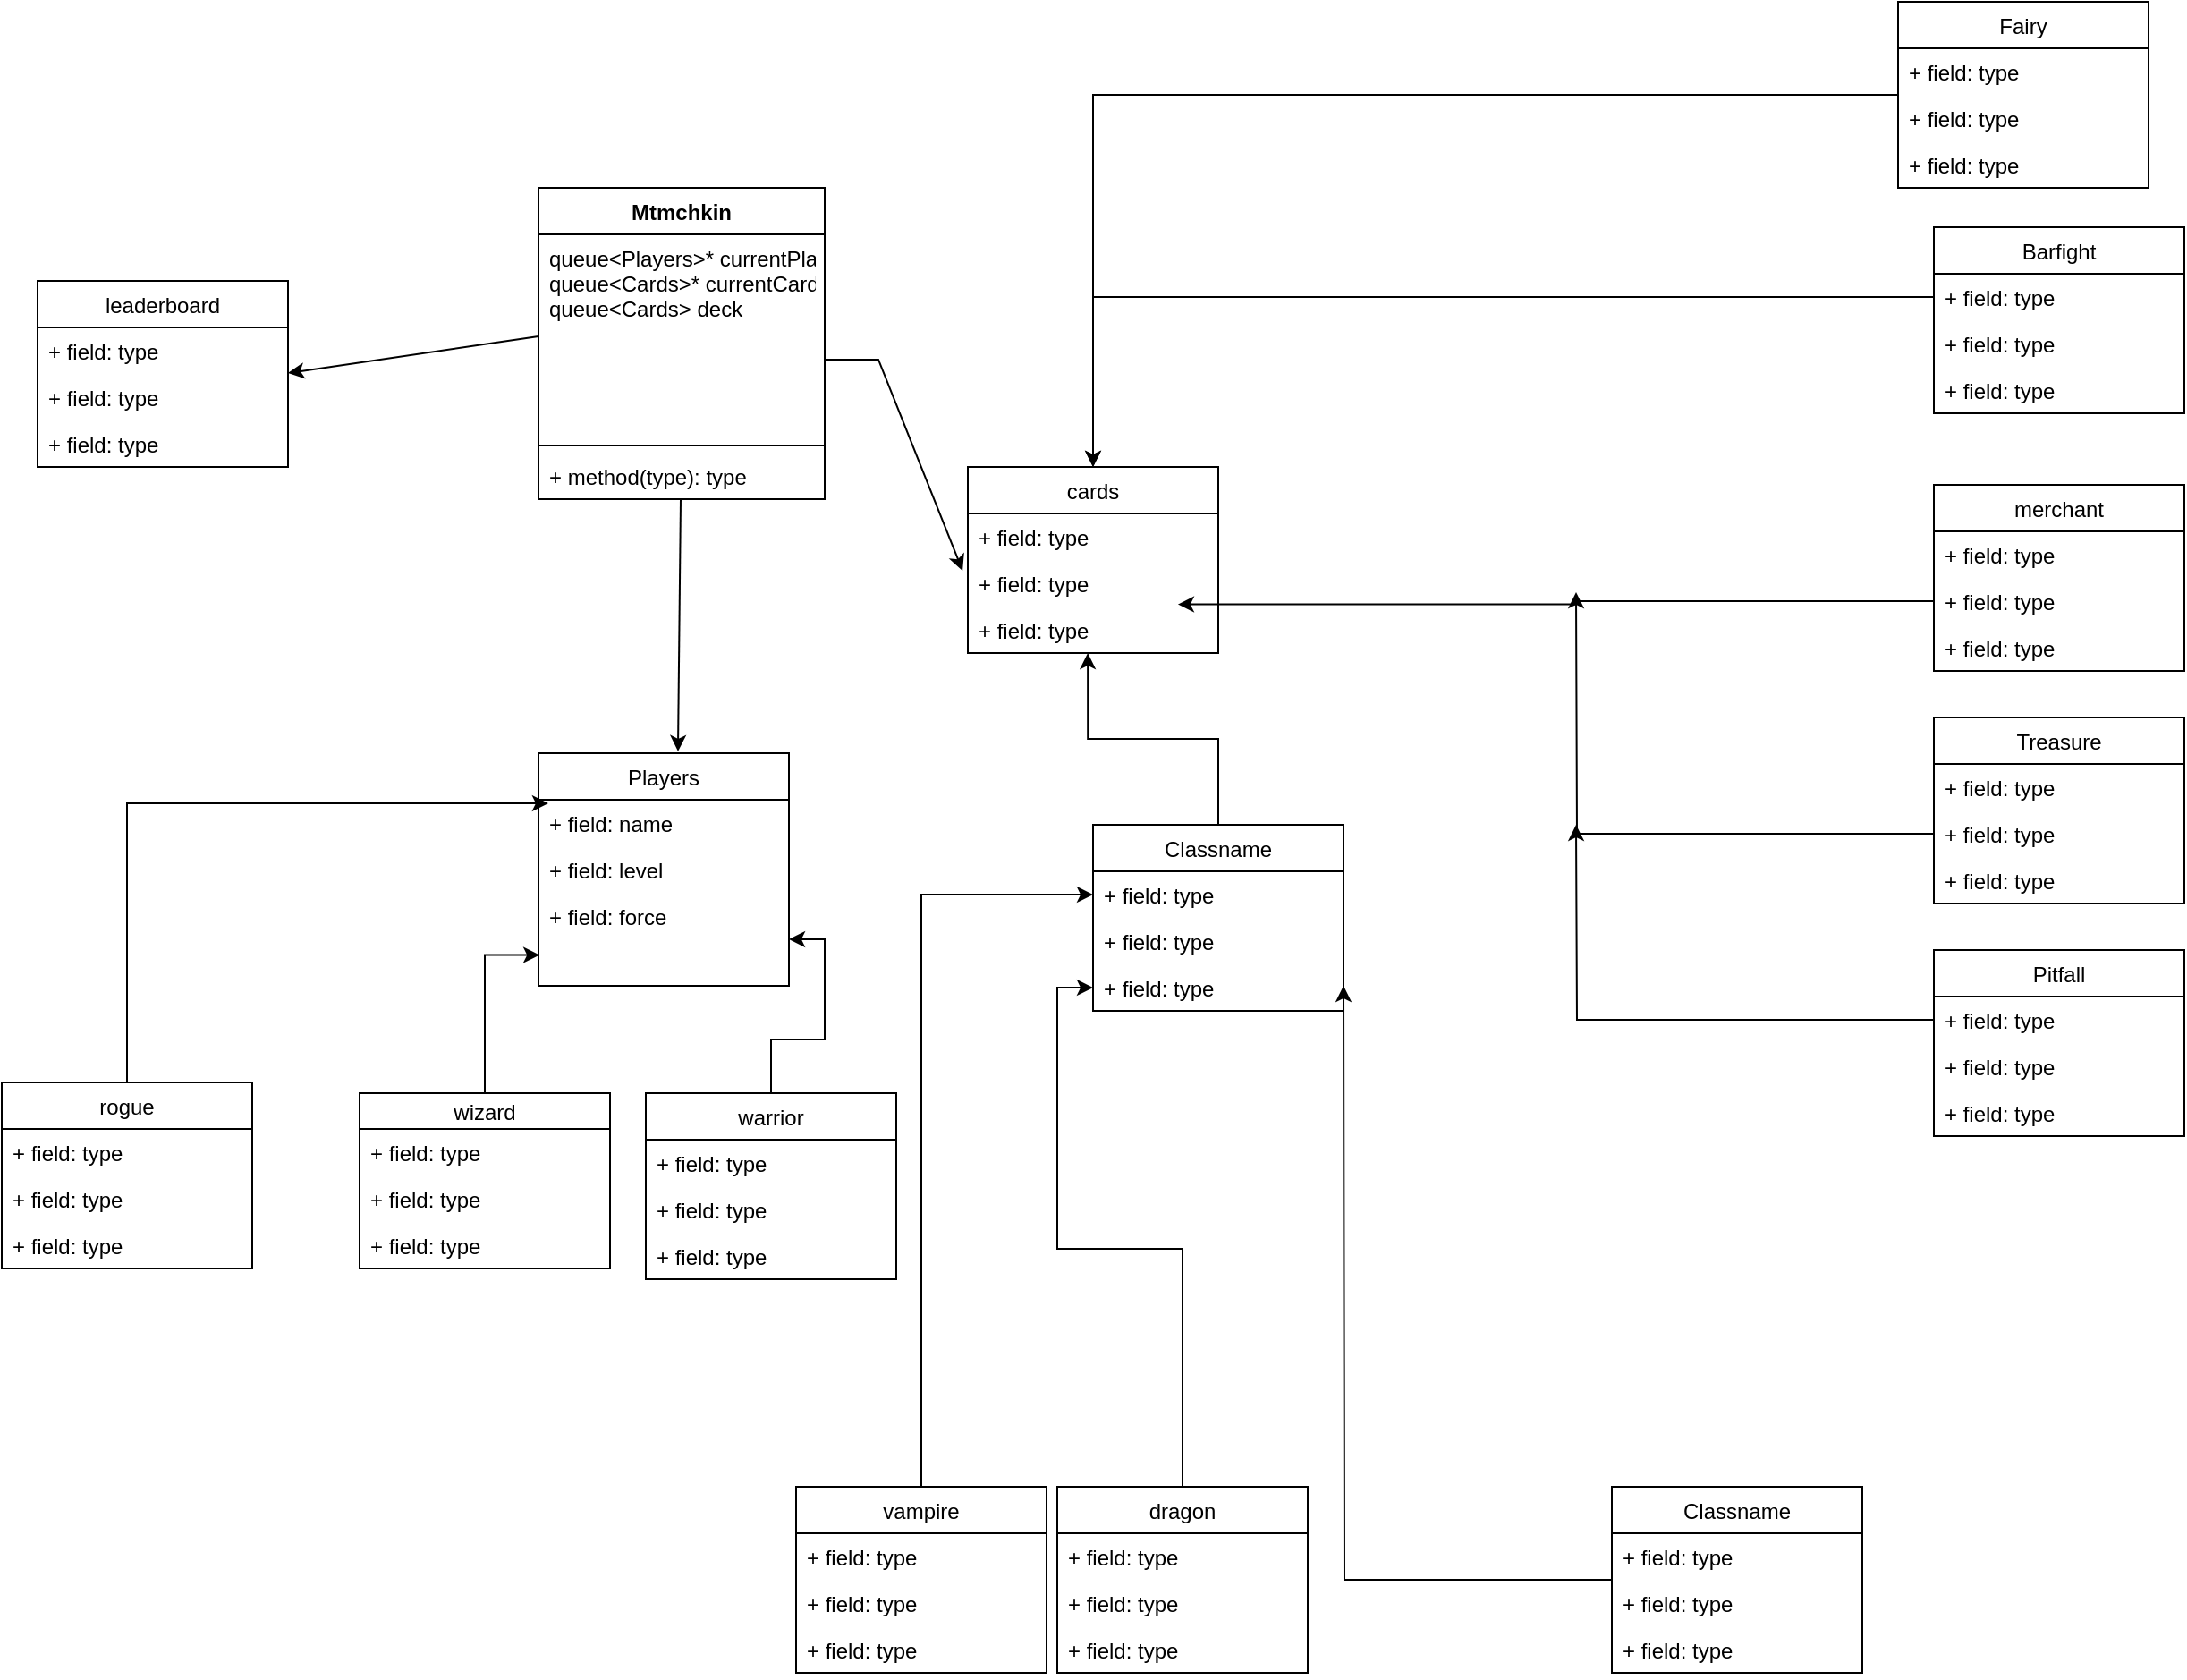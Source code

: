<mxfile version="20.0.0" type="github">
  <diagram id="4wzTn6dpdVseDMfgccRy" name="Page-1">
    <mxGraphModel dx="2249" dy="1949" grid="1" gridSize="10" guides="1" tooltips="1" connect="1" arrows="1" fold="1" page="1" pageScale="1" pageWidth="827" pageHeight="1169" math="0" shadow="0">
      <root>
        <mxCell id="0" />
        <mxCell id="1" parent="0" />
        <mxCell id="81CmifObGXIKuu-rGYJU-3" value="Mtmchkin" style="swimlane;fontStyle=1;align=center;verticalAlign=top;childLayout=stackLayout;horizontal=1;startSize=26;horizontalStack=0;resizeParent=1;resizeParentMax=0;resizeLast=0;collapsible=1;marginBottom=0;" parent="1" vertex="1">
          <mxGeometry x="200" y="-126" width="160" height="174" as="geometry">
            <mxRectangle x="200" y="-126" width="90" height="26" as="alternateBounds" />
          </mxGeometry>
        </mxCell>
        <mxCell id="81CmifObGXIKuu-rGYJU-4" value="queue&lt;Players&gt;* currentPlayer&#xa;queue&lt;Cards&gt;* currentCard&#xa;queue&lt;Cards&gt; deck&#xa;&#xa;" style="text;strokeColor=none;fillColor=none;align=left;verticalAlign=top;spacingLeft=4;spacingRight=4;overflow=hidden;rotatable=0;points=[[0,0.5],[1,0.5]];portConstraint=eastwest;" parent="81CmifObGXIKuu-rGYJU-3" vertex="1">
          <mxGeometry y="26" width="160" height="114" as="geometry" />
        </mxCell>
        <mxCell id="81CmifObGXIKuu-rGYJU-5" value="" style="line;strokeWidth=1;fillColor=none;align=left;verticalAlign=middle;spacingTop=-1;spacingLeft=3;spacingRight=3;rotatable=0;labelPosition=right;points=[];portConstraint=eastwest;" parent="81CmifObGXIKuu-rGYJU-3" vertex="1">
          <mxGeometry y="140" width="160" height="8" as="geometry" />
        </mxCell>
        <mxCell id="81CmifObGXIKuu-rGYJU-6" value="+ method(type): type" style="text;strokeColor=none;fillColor=none;align=left;verticalAlign=top;spacingLeft=4;spacingRight=4;overflow=hidden;rotatable=0;points=[[0,0.5],[1,0.5]];portConstraint=eastwest;" parent="81CmifObGXIKuu-rGYJU-3" vertex="1">
          <mxGeometry y="148" width="160" height="26" as="geometry" />
        </mxCell>
        <mxCell id="81CmifObGXIKuu-rGYJU-7" value="Players" style="swimlane;fontStyle=0;childLayout=stackLayout;horizontal=1;startSize=26;fillColor=none;horizontalStack=0;resizeParent=1;resizeParentMax=0;resizeLast=0;collapsible=1;marginBottom=0;" parent="1" vertex="1">
          <mxGeometry x="200" y="190" width="140" height="130" as="geometry" />
        </mxCell>
        <mxCell id="81CmifObGXIKuu-rGYJU-8" value="+ field: name" style="text;strokeColor=none;fillColor=none;align=left;verticalAlign=top;spacingLeft=4;spacingRight=4;overflow=hidden;rotatable=0;points=[[0,0.5],[1,0.5]];portConstraint=eastwest;" parent="81CmifObGXIKuu-rGYJU-7" vertex="1">
          <mxGeometry y="26" width="140" height="26" as="geometry" />
        </mxCell>
        <mxCell id="81CmifObGXIKuu-rGYJU-9" value="+ field: level" style="text;strokeColor=none;fillColor=none;align=left;verticalAlign=top;spacingLeft=4;spacingRight=4;overflow=hidden;rotatable=0;points=[[0,0.5],[1,0.5]];portConstraint=eastwest;" parent="81CmifObGXIKuu-rGYJU-7" vertex="1">
          <mxGeometry y="52" width="140" height="26" as="geometry" />
        </mxCell>
        <mxCell id="81CmifObGXIKuu-rGYJU-10" value="+ field: force" style="text;strokeColor=none;fillColor=none;align=left;verticalAlign=top;spacingLeft=4;spacingRight=4;overflow=hidden;rotatable=0;points=[[0,0.5],[1,0.5]];portConstraint=eastwest;" parent="81CmifObGXIKuu-rGYJU-7" vertex="1">
          <mxGeometry y="78" width="140" height="52" as="geometry" />
        </mxCell>
        <mxCell id="81CmifObGXIKuu-rGYJU-12" value="cards" style="swimlane;fontStyle=0;childLayout=stackLayout;horizontal=1;startSize=26;fillColor=none;horizontalStack=0;resizeParent=1;resizeParentMax=0;resizeLast=0;collapsible=1;marginBottom=0;" parent="1" vertex="1">
          <mxGeometry x="440" y="30" width="140" height="104" as="geometry" />
        </mxCell>
        <mxCell id="81CmifObGXIKuu-rGYJU-13" value="+ field: type" style="text;strokeColor=none;fillColor=none;align=left;verticalAlign=top;spacingLeft=4;spacingRight=4;overflow=hidden;rotatable=0;points=[[0,0.5],[1,0.5]];portConstraint=eastwest;" parent="81CmifObGXIKuu-rGYJU-12" vertex="1">
          <mxGeometry y="26" width="140" height="26" as="geometry" />
        </mxCell>
        <mxCell id="81CmifObGXIKuu-rGYJU-14" value="+ field: type" style="text;strokeColor=none;fillColor=none;align=left;verticalAlign=top;spacingLeft=4;spacingRight=4;overflow=hidden;rotatable=0;points=[[0,0.5],[1,0.5]];portConstraint=eastwest;" parent="81CmifObGXIKuu-rGYJU-12" vertex="1">
          <mxGeometry y="52" width="140" height="26" as="geometry" />
        </mxCell>
        <mxCell id="81CmifObGXIKuu-rGYJU-15" value="+ field: type" style="text;strokeColor=none;fillColor=none;align=left;verticalAlign=top;spacingLeft=4;spacingRight=4;overflow=hidden;rotatable=0;points=[[0,0.5],[1,0.5]];portConstraint=eastwest;" parent="81CmifObGXIKuu-rGYJU-12" vertex="1">
          <mxGeometry y="78" width="140" height="26" as="geometry" />
        </mxCell>
        <mxCell id="81CmifObGXIKuu-rGYJU-16" value="merchant" style="swimlane;fontStyle=0;childLayout=stackLayout;horizontal=1;startSize=26;fillColor=none;horizontalStack=0;resizeParent=1;resizeParentMax=0;resizeLast=0;collapsible=1;marginBottom=0;" parent="1" vertex="1">
          <mxGeometry x="980" y="40" width="140" height="104" as="geometry" />
        </mxCell>
        <mxCell id="81CmifObGXIKuu-rGYJU-17" value="+ field: type" style="text;strokeColor=none;fillColor=none;align=left;verticalAlign=top;spacingLeft=4;spacingRight=4;overflow=hidden;rotatable=0;points=[[0,0.5],[1,0.5]];portConstraint=eastwest;" parent="81CmifObGXIKuu-rGYJU-16" vertex="1">
          <mxGeometry y="26" width="140" height="26" as="geometry" />
        </mxCell>
        <mxCell id="81CmifObGXIKuu-rGYJU-18" value="+ field: type" style="text;strokeColor=none;fillColor=none;align=left;verticalAlign=top;spacingLeft=4;spacingRight=4;overflow=hidden;rotatable=0;points=[[0,0.5],[1,0.5]];portConstraint=eastwest;" parent="81CmifObGXIKuu-rGYJU-16" vertex="1">
          <mxGeometry y="52" width="140" height="26" as="geometry" />
        </mxCell>
        <mxCell id="81CmifObGXIKuu-rGYJU-19" value="+ field: type" style="text;strokeColor=none;fillColor=none;align=left;verticalAlign=top;spacingLeft=4;spacingRight=4;overflow=hidden;rotatable=0;points=[[0,0.5],[1,0.5]];portConstraint=eastwest;" parent="81CmifObGXIKuu-rGYJU-16" vertex="1">
          <mxGeometry y="78" width="140" height="26" as="geometry" />
        </mxCell>
        <mxCell id="81CmifObGXIKuu-rGYJU-20" value="Treasure" style="swimlane;fontStyle=0;childLayout=stackLayout;horizontal=1;startSize=26;fillColor=none;horizontalStack=0;resizeParent=1;resizeParentMax=0;resizeLast=0;collapsible=1;marginBottom=0;" parent="1" vertex="1">
          <mxGeometry x="980" y="170" width="140" height="104" as="geometry" />
        </mxCell>
        <mxCell id="81CmifObGXIKuu-rGYJU-21" value="+ field: type" style="text;strokeColor=none;fillColor=none;align=left;verticalAlign=top;spacingLeft=4;spacingRight=4;overflow=hidden;rotatable=0;points=[[0,0.5],[1,0.5]];portConstraint=eastwest;" parent="81CmifObGXIKuu-rGYJU-20" vertex="1">
          <mxGeometry y="26" width="140" height="26" as="geometry" />
        </mxCell>
        <mxCell id="81CmifObGXIKuu-rGYJU-22" value="+ field: type" style="text;strokeColor=none;fillColor=none;align=left;verticalAlign=top;spacingLeft=4;spacingRight=4;overflow=hidden;rotatable=0;points=[[0,0.5],[1,0.5]];portConstraint=eastwest;" parent="81CmifObGXIKuu-rGYJU-20" vertex="1">
          <mxGeometry y="52" width="140" height="26" as="geometry" />
        </mxCell>
        <mxCell id="81CmifObGXIKuu-rGYJU-23" value="+ field: type" style="text;strokeColor=none;fillColor=none;align=left;verticalAlign=top;spacingLeft=4;spacingRight=4;overflow=hidden;rotatable=0;points=[[0,0.5],[1,0.5]];portConstraint=eastwest;" parent="81CmifObGXIKuu-rGYJU-20" vertex="1">
          <mxGeometry y="78" width="140" height="26" as="geometry" />
        </mxCell>
        <mxCell id="81CmifObGXIKuu-rGYJU-24" value="leaderboard" style="swimlane;fontStyle=0;childLayout=stackLayout;horizontal=1;startSize=26;fillColor=none;horizontalStack=0;resizeParent=1;resizeParentMax=0;resizeLast=0;collapsible=1;marginBottom=0;" parent="1" vertex="1">
          <mxGeometry x="-80" y="-74" width="140" height="104" as="geometry" />
        </mxCell>
        <mxCell id="81CmifObGXIKuu-rGYJU-25" value="+ field: type" style="text;strokeColor=none;fillColor=none;align=left;verticalAlign=top;spacingLeft=4;spacingRight=4;overflow=hidden;rotatable=0;points=[[0,0.5],[1,0.5]];portConstraint=eastwest;" parent="81CmifObGXIKuu-rGYJU-24" vertex="1">
          <mxGeometry y="26" width="140" height="26" as="geometry" />
        </mxCell>
        <mxCell id="81CmifObGXIKuu-rGYJU-26" value="+ field: type" style="text;strokeColor=none;fillColor=none;align=left;verticalAlign=top;spacingLeft=4;spacingRight=4;overflow=hidden;rotatable=0;points=[[0,0.5],[1,0.5]];portConstraint=eastwest;" parent="81CmifObGXIKuu-rGYJU-24" vertex="1">
          <mxGeometry y="52" width="140" height="26" as="geometry" />
        </mxCell>
        <mxCell id="81CmifObGXIKuu-rGYJU-27" value="+ field: type" style="text;strokeColor=none;fillColor=none;align=left;verticalAlign=top;spacingLeft=4;spacingRight=4;overflow=hidden;rotatable=0;points=[[0,0.5],[1,0.5]];portConstraint=eastwest;" parent="81CmifObGXIKuu-rGYJU-24" vertex="1">
          <mxGeometry y="78" width="140" height="26" as="geometry" />
        </mxCell>
        <mxCell id="81CmifObGXIKuu-rGYJU-98" style="edgeStyle=orthogonalEdgeStyle;rounded=0;orthogonalLoop=1;jettySize=auto;html=1;entryX=0.039;entryY=0.077;entryDx=0;entryDy=0;entryPerimeter=0;" parent="1" source="81CmifObGXIKuu-rGYJU-28" target="81CmifObGXIKuu-rGYJU-8" edge="1">
          <mxGeometry relative="1" as="geometry" />
        </mxCell>
        <mxCell id="81CmifObGXIKuu-rGYJU-28" value="rogue" style="swimlane;fontStyle=0;childLayout=stackLayout;horizontal=1;startSize=26;fillColor=none;horizontalStack=0;resizeParent=1;resizeParentMax=0;resizeLast=0;collapsible=1;marginBottom=0;" parent="1" vertex="1">
          <mxGeometry x="-100" y="374" width="140" height="104" as="geometry" />
        </mxCell>
        <mxCell id="81CmifObGXIKuu-rGYJU-29" value="+ field: type" style="text;strokeColor=none;fillColor=none;align=left;verticalAlign=top;spacingLeft=4;spacingRight=4;overflow=hidden;rotatable=0;points=[[0,0.5],[1,0.5]];portConstraint=eastwest;" parent="81CmifObGXIKuu-rGYJU-28" vertex="1">
          <mxGeometry y="26" width="140" height="26" as="geometry" />
        </mxCell>
        <mxCell id="81CmifObGXIKuu-rGYJU-30" value="+ field: type" style="text;strokeColor=none;fillColor=none;align=left;verticalAlign=top;spacingLeft=4;spacingRight=4;overflow=hidden;rotatable=0;points=[[0,0.5],[1,0.5]];portConstraint=eastwest;" parent="81CmifObGXIKuu-rGYJU-28" vertex="1">
          <mxGeometry y="52" width="140" height="26" as="geometry" />
        </mxCell>
        <mxCell id="81CmifObGXIKuu-rGYJU-31" value="+ field: type" style="text;strokeColor=none;fillColor=none;align=left;verticalAlign=top;spacingLeft=4;spacingRight=4;overflow=hidden;rotatable=0;points=[[0,0.5],[1,0.5]];portConstraint=eastwest;" parent="81CmifObGXIKuu-rGYJU-28" vertex="1">
          <mxGeometry y="78" width="140" height="26" as="geometry" />
        </mxCell>
        <mxCell id="81CmifObGXIKuu-rGYJU-97" style="edgeStyle=orthogonalEdgeStyle;rounded=0;orthogonalLoop=1;jettySize=auto;html=1;entryX=0.004;entryY=0.669;entryDx=0;entryDy=0;entryPerimeter=0;" parent="1" source="81CmifObGXIKuu-rGYJU-32" target="81CmifObGXIKuu-rGYJU-10" edge="1">
          <mxGeometry relative="1" as="geometry" />
        </mxCell>
        <mxCell id="81CmifObGXIKuu-rGYJU-32" value="wizard" style="swimlane;fontStyle=0;childLayout=stackLayout;horizontal=1;startSize=20;fillColor=none;horizontalStack=0;resizeParent=1;resizeParentMax=0;resizeLast=0;collapsible=1;marginBottom=0;" parent="1" vertex="1">
          <mxGeometry x="100" y="380" width="140" height="98" as="geometry" />
        </mxCell>
        <mxCell id="81CmifObGXIKuu-rGYJU-33" value="+ field: type" style="text;strokeColor=none;fillColor=none;align=left;verticalAlign=top;spacingLeft=4;spacingRight=4;overflow=hidden;rotatable=0;points=[[0,0.5],[1,0.5]];portConstraint=eastwest;" parent="81CmifObGXIKuu-rGYJU-32" vertex="1">
          <mxGeometry y="20" width="140" height="26" as="geometry" />
        </mxCell>
        <mxCell id="81CmifObGXIKuu-rGYJU-34" value="+ field: type" style="text;strokeColor=none;fillColor=none;align=left;verticalAlign=top;spacingLeft=4;spacingRight=4;overflow=hidden;rotatable=0;points=[[0,0.5],[1,0.5]];portConstraint=eastwest;" parent="81CmifObGXIKuu-rGYJU-32" vertex="1">
          <mxGeometry y="46" width="140" height="26" as="geometry" />
        </mxCell>
        <mxCell id="81CmifObGXIKuu-rGYJU-35" value="+ field: type" style="text;strokeColor=none;fillColor=none;align=left;verticalAlign=top;spacingLeft=4;spacingRight=4;overflow=hidden;rotatable=0;points=[[0,0.5],[1,0.5]];portConstraint=eastwest;" parent="81CmifObGXIKuu-rGYJU-32" vertex="1">
          <mxGeometry y="72" width="140" height="26" as="geometry" />
        </mxCell>
        <mxCell id="81CmifObGXIKuu-rGYJU-96" style="edgeStyle=orthogonalEdgeStyle;rounded=0;orthogonalLoop=1;jettySize=auto;html=1;entryX=1;entryY=0.5;entryDx=0;entryDy=0;" parent="1" source="81CmifObGXIKuu-rGYJU-36" target="81CmifObGXIKuu-rGYJU-10" edge="1">
          <mxGeometry relative="1" as="geometry" />
        </mxCell>
        <mxCell id="81CmifObGXIKuu-rGYJU-36" value="warrior" style="swimlane;fontStyle=0;childLayout=stackLayout;horizontal=1;startSize=26;fillColor=none;horizontalStack=0;resizeParent=1;resizeParentMax=0;resizeLast=0;collapsible=1;marginBottom=0;" parent="1" vertex="1">
          <mxGeometry x="260" y="380" width="140" height="104" as="geometry" />
        </mxCell>
        <mxCell id="81CmifObGXIKuu-rGYJU-37" value="+ field: type" style="text;strokeColor=none;fillColor=none;align=left;verticalAlign=top;spacingLeft=4;spacingRight=4;overflow=hidden;rotatable=0;points=[[0,0.5],[1,0.5]];portConstraint=eastwest;" parent="81CmifObGXIKuu-rGYJU-36" vertex="1">
          <mxGeometry y="26" width="140" height="26" as="geometry" />
        </mxCell>
        <mxCell id="81CmifObGXIKuu-rGYJU-38" value="+ field: type" style="text;strokeColor=none;fillColor=none;align=left;verticalAlign=top;spacingLeft=4;spacingRight=4;overflow=hidden;rotatable=0;points=[[0,0.5],[1,0.5]];portConstraint=eastwest;" parent="81CmifObGXIKuu-rGYJU-36" vertex="1">
          <mxGeometry y="52" width="140" height="26" as="geometry" />
        </mxCell>
        <mxCell id="81CmifObGXIKuu-rGYJU-39" value="+ field: type" style="text;strokeColor=none;fillColor=none;align=left;verticalAlign=top;spacingLeft=4;spacingRight=4;overflow=hidden;rotatable=0;points=[[0,0.5],[1,0.5]];portConstraint=eastwest;" parent="81CmifObGXIKuu-rGYJU-36" vertex="1">
          <mxGeometry y="78" width="140" height="26" as="geometry" />
        </mxCell>
        <mxCell id="81CmifObGXIKuu-rGYJU-42" value="" style="endArrow=classic;html=1;rounded=0;entryX=0.557;entryY=-0.008;entryDx=0;entryDy=0;entryPerimeter=0;" parent="1" edge="1" target="81CmifObGXIKuu-rGYJU-7">
          <mxGeometry width="50" height="50" relative="1" as="geometry">
            <mxPoint x="279.5" y="48" as="sourcePoint" />
            <mxPoint x="279.5" y="98" as="targetPoint" />
            <Array as="points" />
          </mxGeometry>
        </mxCell>
        <mxCell id="81CmifObGXIKuu-rGYJU-43" value="" style="endArrow=classic;html=1;rounded=0;entryX=-0.021;entryY=0.231;entryDx=0;entryDy=0;entryPerimeter=0;" parent="1" edge="1" target="81CmifObGXIKuu-rGYJU-14">
          <mxGeometry width="50" height="50" relative="1" as="geometry">
            <mxPoint x="360" y="-30" as="sourcePoint" />
            <mxPoint x="420" y="-30" as="targetPoint" />
            <Array as="points">
              <mxPoint x="390" y="-30" />
            </Array>
          </mxGeometry>
        </mxCell>
        <mxCell id="81CmifObGXIKuu-rGYJU-44" value="" style="endArrow=classic;html=1;rounded=0;exitX=0;exitY=0.5;exitDx=0;exitDy=0;" parent="1" edge="1" source="81CmifObGXIKuu-rGYJU-4">
          <mxGeometry width="50" height="50" relative="1" as="geometry">
            <mxPoint x="140" y="-22.5" as="sourcePoint" />
            <mxPoint x="60" y="-22.5" as="targetPoint" />
          </mxGeometry>
        </mxCell>
        <mxCell id="81CmifObGXIKuu-rGYJU-57" value="Pitfall" style="swimlane;fontStyle=0;childLayout=stackLayout;horizontal=1;startSize=26;fillColor=none;horizontalStack=0;resizeParent=1;resizeParentMax=0;resizeLast=0;collapsible=1;marginBottom=0;" parent="1" vertex="1">
          <mxGeometry x="980" y="300" width="140" height="104" as="geometry" />
        </mxCell>
        <mxCell id="81CmifObGXIKuu-rGYJU-58" value="+ field: type" style="text;strokeColor=none;fillColor=none;align=left;verticalAlign=top;spacingLeft=4;spacingRight=4;overflow=hidden;rotatable=0;points=[[0,0.5],[1,0.5]];portConstraint=eastwest;" parent="81CmifObGXIKuu-rGYJU-57" vertex="1">
          <mxGeometry y="26" width="140" height="26" as="geometry" />
        </mxCell>
        <mxCell id="81CmifObGXIKuu-rGYJU-59" value="+ field: type" style="text;strokeColor=none;fillColor=none;align=left;verticalAlign=top;spacingLeft=4;spacingRight=4;overflow=hidden;rotatable=0;points=[[0,0.5],[1,0.5]];portConstraint=eastwest;" parent="81CmifObGXIKuu-rGYJU-57" vertex="1">
          <mxGeometry y="52" width="140" height="26" as="geometry" />
        </mxCell>
        <mxCell id="81CmifObGXIKuu-rGYJU-60" value="+ field: type" style="text;strokeColor=none;fillColor=none;align=left;verticalAlign=top;spacingLeft=4;spacingRight=4;overflow=hidden;rotatable=0;points=[[0,0.5],[1,0.5]];portConstraint=eastwest;" parent="81CmifObGXIKuu-rGYJU-57" vertex="1">
          <mxGeometry y="78" width="140" height="26" as="geometry" />
        </mxCell>
        <mxCell id="81CmifObGXIKuu-rGYJU-61" value="Barfight" style="swimlane;fontStyle=0;childLayout=stackLayout;horizontal=1;startSize=26;fillColor=none;horizontalStack=0;resizeParent=1;resizeParentMax=0;resizeLast=0;collapsible=1;marginBottom=0;" parent="1" vertex="1">
          <mxGeometry x="980" y="-104" width="140" height="104" as="geometry" />
        </mxCell>
        <mxCell id="81CmifObGXIKuu-rGYJU-62" value="+ field: type" style="text;strokeColor=none;fillColor=none;align=left;verticalAlign=top;spacingLeft=4;spacingRight=4;overflow=hidden;rotatable=0;points=[[0,0.5],[1,0.5]];portConstraint=eastwest;" parent="81CmifObGXIKuu-rGYJU-61" vertex="1">
          <mxGeometry y="26" width="140" height="26" as="geometry" />
        </mxCell>
        <mxCell id="81CmifObGXIKuu-rGYJU-63" value="+ field: type" style="text;strokeColor=none;fillColor=none;align=left;verticalAlign=top;spacingLeft=4;spacingRight=4;overflow=hidden;rotatable=0;points=[[0,0.5],[1,0.5]];portConstraint=eastwest;" parent="81CmifObGXIKuu-rGYJU-61" vertex="1">
          <mxGeometry y="52" width="140" height="26" as="geometry" />
        </mxCell>
        <mxCell id="81CmifObGXIKuu-rGYJU-64" value="+ field: type" style="text;strokeColor=none;fillColor=none;align=left;verticalAlign=top;spacingLeft=4;spacingRight=4;overflow=hidden;rotatable=0;points=[[0,0.5],[1,0.5]];portConstraint=eastwest;" parent="81CmifObGXIKuu-rGYJU-61" vertex="1">
          <mxGeometry y="78" width="140" height="26" as="geometry" />
        </mxCell>
        <mxCell id="81CmifObGXIKuu-rGYJU-69" style="edgeStyle=orthogonalEdgeStyle;rounded=0;orthogonalLoop=1;jettySize=auto;html=1;" parent="1" source="81CmifObGXIKuu-rGYJU-65" target="81CmifObGXIKuu-rGYJU-12" edge="1">
          <mxGeometry relative="1" as="geometry" />
        </mxCell>
        <mxCell id="81CmifObGXIKuu-rGYJU-65" value="Fairy" style="swimlane;fontStyle=0;childLayout=stackLayout;horizontal=1;startSize=26;fillColor=none;horizontalStack=0;resizeParent=1;resizeParentMax=0;resizeLast=0;collapsible=1;marginBottom=0;" parent="1" vertex="1">
          <mxGeometry x="960" y="-230" width="140" height="104" as="geometry" />
        </mxCell>
        <mxCell id="81CmifObGXIKuu-rGYJU-66" value="+ field: type" style="text;strokeColor=none;fillColor=none;align=left;verticalAlign=top;spacingLeft=4;spacingRight=4;overflow=hidden;rotatable=0;points=[[0,0.5],[1,0.5]];portConstraint=eastwest;" parent="81CmifObGXIKuu-rGYJU-65" vertex="1">
          <mxGeometry y="26" width="140" height="26" as="geometry" />
        </mxCell>
        <mxCell id="81CmifObGXIKuu-rGYJU-67" value="+ field: type" style="text;strokeColor=none;fillColor=none;align=left;verticalAlign=top;spacingLeft=4;spacingRight=4;overflow=hidden;rotatable=0;points=[[0,0.5],[1,0.5]];portConstraint=eastwest;" parent="81CmifObGXIKuu-rGYJU-65" vertex="1">
          <mxGeometry y="52" width="140" height="26" as="geometry" />
        </mxCell>
        <mxCell id="81CmifObGXIKuu-rGYJU-68" value="+ field: type" style="text;strokeColor=none;fillColor=none;align=left;verticalAlign=top;spacingLeft=4;spacingRight=4;overflow=hidden;rotatable=0;points=[[0,0.5],[1,0.5]];portConstraint=eastwest;" parent="81CmifObGXIKuu-rGYJU-65" vertex="1">
          <mxGeometry y="78" width="140" height="26" as="geometry" />
        </mxCell>
        <mxCell id="81CmifObGXIKuu-rGYJU-70" style="edgeStyle=orthogonalEdgeStyle;rounded=0;orthogonalLoop=1;jettySize=auto;html=1;" parent="1" source="81CmifObGXIKuu-rGYJU-62" target="81CmifObGXIKuu-rGYJU-12" edge="1">
          <mxGeometry relative="1" as="geometry" />
        </mxCell>
        <mxCell id="81CmifObGXIKuu-rGYJU-71" style="edgeStyle=orthogonalEdgeStyle;rounded=0;orthogonalLoop=1;jettySize=auto;html=1;exitX=0;exitY=0.5;exitDx=0;exitDy=0;entryX=0.839;entryY=-0.046;entryDx=0;entryDy=0;entryPerimeter=0;" parent="1" source="81CmifObGXIKuu-rGYJU-18" target="81CmifObGXIKuu-rGYJU-15" edge="1">
          <mxGeometry relative="1" as="geometry" />
        </mxCell>
        <mxCell id="81CmifObGXIKuu-rGYJU-72" style="edgeStyle=orthogonalEdgeStyle;rounded=0;orthogonalLoop=1;jettySize=auto;html=1;" parent="1" source="81CmifObGXIKuu-rGYJU-22" edge="1">
          <mxGeometry relative="1" as="geometry">
            <mxPoint x="780" y="100" as="targetPoint" />
          </mxGeometry>
        </mxCell>
        <mxCell id="81CmifObGXIKuu-rGYJU-81" style="edgeStyle=orthogonalEdgeStyle;rounded=0;orthogonalLoop=1;jettySize=auto;html=1;entryX=0.479;entryY=1;entryDx=0;entryDy=0;entryPerimeter=0;" parent="1" source="81CmifObGXIKuu-rGYJU-74" target="81CmifObGXIKuu-rGYJU-15" edge="1">
          <mxGeometry relative="1" as="geometry" />
        </mxCell>
        <mxCell id="81CmifObGXIKuu-rGYJU-74" value="Classname" style="swimlane;fontStyle=0;childLayout=stackLayout;horizontal=1;startSize=26;fillColor=none;horizontalStack=0;resizeParent=1;resizeParentMax=0;resizeLast=0;collapsible=1;marginBottom=0;" parent="1" vertex="1">
          <mxGeometry x="510" y="230" width="140" height="104" as="geometry" />
        </mxCell>
        <mxCell id="81CmifObGXIKuu-rGYJU-75" value="+ field: type" style="text;strokeColor=none;fillColor=none;align=left;verticalAlign=top;spacingLeft=4;spacingRight=4;overflow=hidden;rotatable=0;points=[[0,0.5],[1,0.5]];portConstraint=eastwest;" parent="81CmifObGXIKuu-rGYJU-74" vertex="1">
          <mxGeometry y="26" width="140" height="26" as="geometry" />
        </mxCell>
        <mxCell id="81CmifObGXIKuu-rGYJU-76" value="+ field: type" style="text;strokeColor=none;fillColor=none;align=left;verticalAlign=top;spacingLeft=4;spacingRight=4;overflow=hidden;rotatable=0;points=[[0,0.5],[1,0.5]];portConstraint=eastwest;" parent="81CmifObGXIKuu-rGYJU-74" vertex="1">
          <mxGeometry y="52" width="140" height="26" as="geometry" />
        </mxCell>
        <mxCell id="81CmifObGXIKuu-rGYJU-77" value="+ field: type" style="text;strokeColor=none;fillColor=none;align=left;verticalAlign=top;spacingLeft=4;spacingRight=4;overflow=hidden;rotatable=0;points=[[0,0.5],[1,0.5]];portConstraint=eastwest;" parent="81CmifObGXIKuu-rGYJU-74" vertex="1">
          <mxGeometry y="78" width="140" height="26" as="geometry" />
        </mxCell>
        <mxCell id="81CmifObGXIKuu-rGYJU-79" style="edgeStyle=orthogonalEdgeStyle;rounded=0;orthogonalLoop=1;jettySize=auto;html=1;" parent="1" source="81CmifObGXIKuu-rGYJU-58" edge="1">
          <mxGeometry relative="1" as="geometry">
            <mxPoint x="780" y="230" as="targetPoint" />
          </mxGeometry>
        </mxCell>
        <mxCell id="81CmifObGXIKuu-rGYJU-95" style="edgeStyle=orthogonalEdgeStyle;rounded=0;orthogonalLoop=1;jettySize=auto;html=1;" parent="1" source="81CmifObGXIKuu-rGYJU-82" target="81CmifObGXIKuu-rGYJU-75" edge="1">
          <mxGeometry relative="1" as="geometry" />
        </mxCell>
        <mxCell id="81CmifObGXIKuu-rGYJU-82" value="vampire" style="swimlane;fontStyle=0;childLayout=stackLayout;horizontal=1;startSize=26;fillColor=none;horizontalStack=0;resizeParent=1;resizeParentMax=0;resizeLast=0;collapsible=1;marginBottom=0;" parent="1" vertex="1">
          <mxGeometry x="344" y="600" width="140" height="104" as="geometry" />
        </mxCell>
        <mxCell id="81CmifObGXIKuu-rGYJU-83" value="+ field: type" style="text;strokeColor=none;fillColor=none;align=left;verticalAlign=top;spacingLeft=4;spacingRight=4;overflow=hidden;rotatable=0;points=[[0,0.5],[1,0.5]];portConstraint=eastwest;" parent="81CmifObGXIKuu-rGYJU-82" vertex="1">
          <mxGeometry y="26" width="140" height="26" as="geometry" />
        </mxCell>
        <mxCell id="81CmifObGXIKuu-rGYJU-84" value="+ field: type" style="text;strokeColor=none;fillColor=none;align=left;verticalAlign=top;spacingLeft=4;spacingRight=4;overflow=hidden;rotatable=0;points=[[0,0.5],[1,0.5]];portConstraint=eastwest;" parent="81CmifObGXIKuu-rGYJU-82" vertex="1">
          <mxGeometry y="52" width="140" height="26" as="geometry" />
        </mxCell>
        <mxCell id="81CmifObGXIKuu-rGYJU-85" value="+ field: type" style="text;strokeColor=none;fillColor=none;align=left;verticalAlign=top;spacingLeft=4;spacingRight=4;overflow=hidden;rotatable=0;points=[[0,0.5],[1,0.5]];portConstraint=eastwest;" parent="81CmifObGXIKuu-rGYJU-82" vertex="1">
          <mxGeometry y="78" width="140" height="26" as="geometry" />
        </mxCell>
        <mxCell id="81CmifObGXIKuu-rGYJU-99" style="edgeStyle=orthogonalEdgeStyle;rounded=0;orthogonalLoop=1;jettySize=auto;html=1;" parent="1" source="81CmifObGXIKuu-rGYJU-86" target="81CmifObGXIKuu-rGYJU-77" edge="1">
          <mxGeometry relative="1" as="geometry" />
        </mxCell>
        <mxCell id="81CmifObGXIKuu-rGYJU-86" value="dragon" style="swimlane;fontStyle=0;childLayout=stackLayout;horizontal=1;startSize=26;fillColor=none;horizontalStack=0;resizeParent=1;resizeParentMax=0;resizeLast=0;collapsible=1;marginBottom=0;" parent="1" vertex="1">
          <mxGeometry x="490" y="600" width="140" height="104" as="geometry" />
        </mxCell>
        <mxCell id="81CmifObGXIKuu-rGYJU-87" value="+ field: type" style="text;strokeColor=none;fillColor=none;align=left;verticalAlign=top;spacingLeft=4;spacingRight=4;overflow=hidden;rotatable=0;points=[[0,0.5],[1,0.5]];portConstraint=eastwest;" parent="81CmifObGXIKuu-rGYJU-86" vertex="1">
          <mxGeometry y="26" width="140" height="26" as="geometry" />
        </mxCell>
        <mxCell id="81CmifObGXIKuu-rGYJU-88" value="+ field: type" style="text;strokeColor=none;fillColor=none;align=left;verticalAlign=top;spacingLeft=4;spacingRight=4;overflow=hidden;rotatable=0;points=[[0,0.5],[1,0.5]];portConstraint=eastwest;" parent="81CmifObGXIKuu-rGYJU-86" vertex="1">
          <mxGeometry y="52" width="140" height="26" as="geometry" />
        </mxCell>
        <mxCell id="81CmifObGXIKuu-rGYJU-89" value="+ field: type" style="text;strokeColor=none;fillColor=none;align=left;verticalAlign=top;spacingLeft=4;spacingRight=4;overflow=hidden;rotatable=0;points=[[0,0.5],[1,0.5]];portConstraint=eastwest;" parent="81CmifObGXIKuu-rGYJU-86" vertex="1">
          <mxGeometry y="78" width="140" height="26" as="geometry" />
        </mxCell>
        <mxCell id="81CmifObGXIKuu-rGYJU-100" style="edgeStyle=orthogonalEdgeStyle;rounded=0;orthogonalLoop=1;jettySize=auto;html=1;" parent="1" source="81CmifObGXIKuu-rGYJU-90" edge="1">
          <mxGeometry relative="1" as="geometry">
            <mxPoint x="650" y="320" as="targetPoint" />
          </mxGeometry>
        </mxCell>
        <mxCell id="81CmifObGXIKuu-rGYJU-90" value="Classname" style="swimlane;fontStyle=0;childLayout=stackLayout;horizontal=1;startSize=26;fillColor=none;horizontalStack=0;resizeParent=1;resizeParentMax=0;resizeLast=0;collapsible=1;marginBottom=0;" parent="1" vertex="1">
          <mxGeometry x="800" y="600" width="140" height="104" as="geometry" />
        </mxCell>
        <mxCell id="81CmifObGXIKuu-rGYJU-91" value="+ field: type" style="text;strokeColor=none;fillColor=none;align=left;verticalAlign=top;spacingLeft=4;spacingRight=4;overflow=hidden;rotatable=0;points=[[0,0.5],[1,0.5]];portConstraint=eastwest;" parent="81CmifObGXIKuu-rGYJU-90" vertex="1">
          <mxGeometry y="26" width="140" height="26" as="geometry" />
        </mxCell>
        <mxCell id="81CmifObGXIKuu-rGYJU-92" value="+ field: type" style="text;strokeColor=none;fillColor=none;align=left;verticalAlign=top;spacingLeft=4;spacingRight=4;overflow=hidden;rotatable=0;points=[[0,0.5],[1,0.5]];portConstraint=eastwest;" parent="81CmifObGXIKuu-rGYJU-90" vertex="1">
          <mxGeometry y="52" width="140" height="26" as="geometry" />
        </mxCell>
        <mxCell id="81CmifObGXIKuu-rGYJU-93" value="+ field: type" style="text;strokeColor=none;fillColor=none;align=left;verticalAlign=top;spacingLeft=4;spacingRight=4;overflow=hidden;rotatable=0;points=[[0,0.5],[1,0.5]];portConstraint=eastwest;" parent="81CmifObGXIKuu-rGYJU-90" vertex="1">
          <mxGeometry y="78" width="140" height="26" as="geometry" />
        </mxCell>
      </root>
    </mxGraphModel>
  </diagram>
</mxfile>
